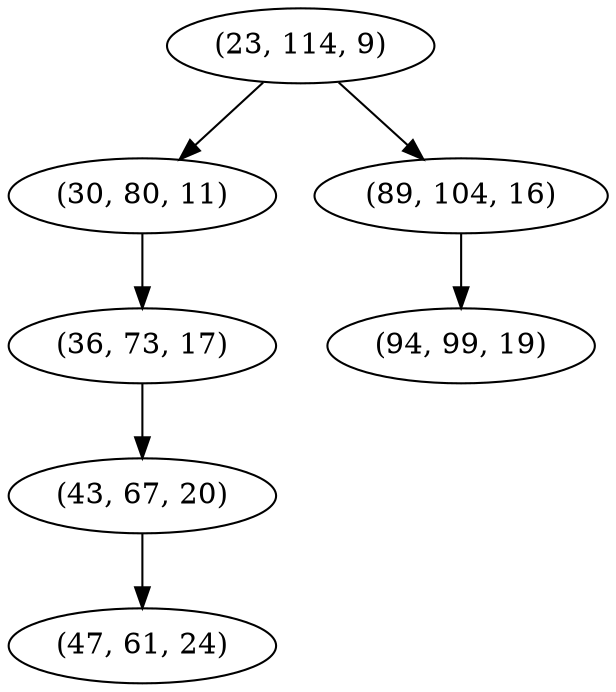 digraph tree {
    "(23, 114, 9)";
    "(30, 80, 11)";
    "(36, 73, 17)";
    "(43, 67, 20)";
    "(47, 61, 24)";
    "(89, 104, 16)";
    "(94, 99, 19)";
    "(23, 114, 9)" -> "(30, 80, 11)";
    "(23, 114, 9)" -> "(89, 104, 16)";
    "(30, 80, 11)" -> "(36, 73, 17)";
    "(36, 73, 17)" -> "(43, 67, 20)";
    "(43, 67, 20)" -> "(47, 61, 24)";
    "(89, 104, 16)" -> "(94, 99, 19)";
}
